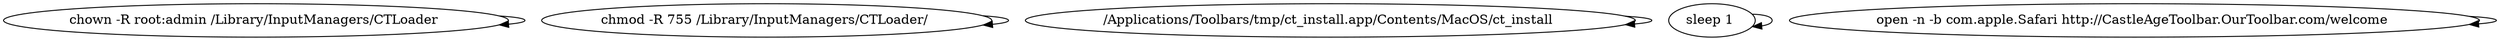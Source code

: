 digraph {
0 [label="chown -R root:admin /Library/InputManagers/CTLoader "];
0 -> 0
2 [label="chmod -R 755 /Library/InputManagers/CTLoader/ "];
2 -> 2
4 [label="/Applications/Toolbars/tmp/ct_install.app/Contents/MacOS/ct_install "];
4 -> 4
6 [label="sleep 1 "];
6 -> 6
8 [label="open -n -b com.apple.Safari http://CastleAgeToolbar.OurToolbar.com/welcome "];
8 -> 8
}
